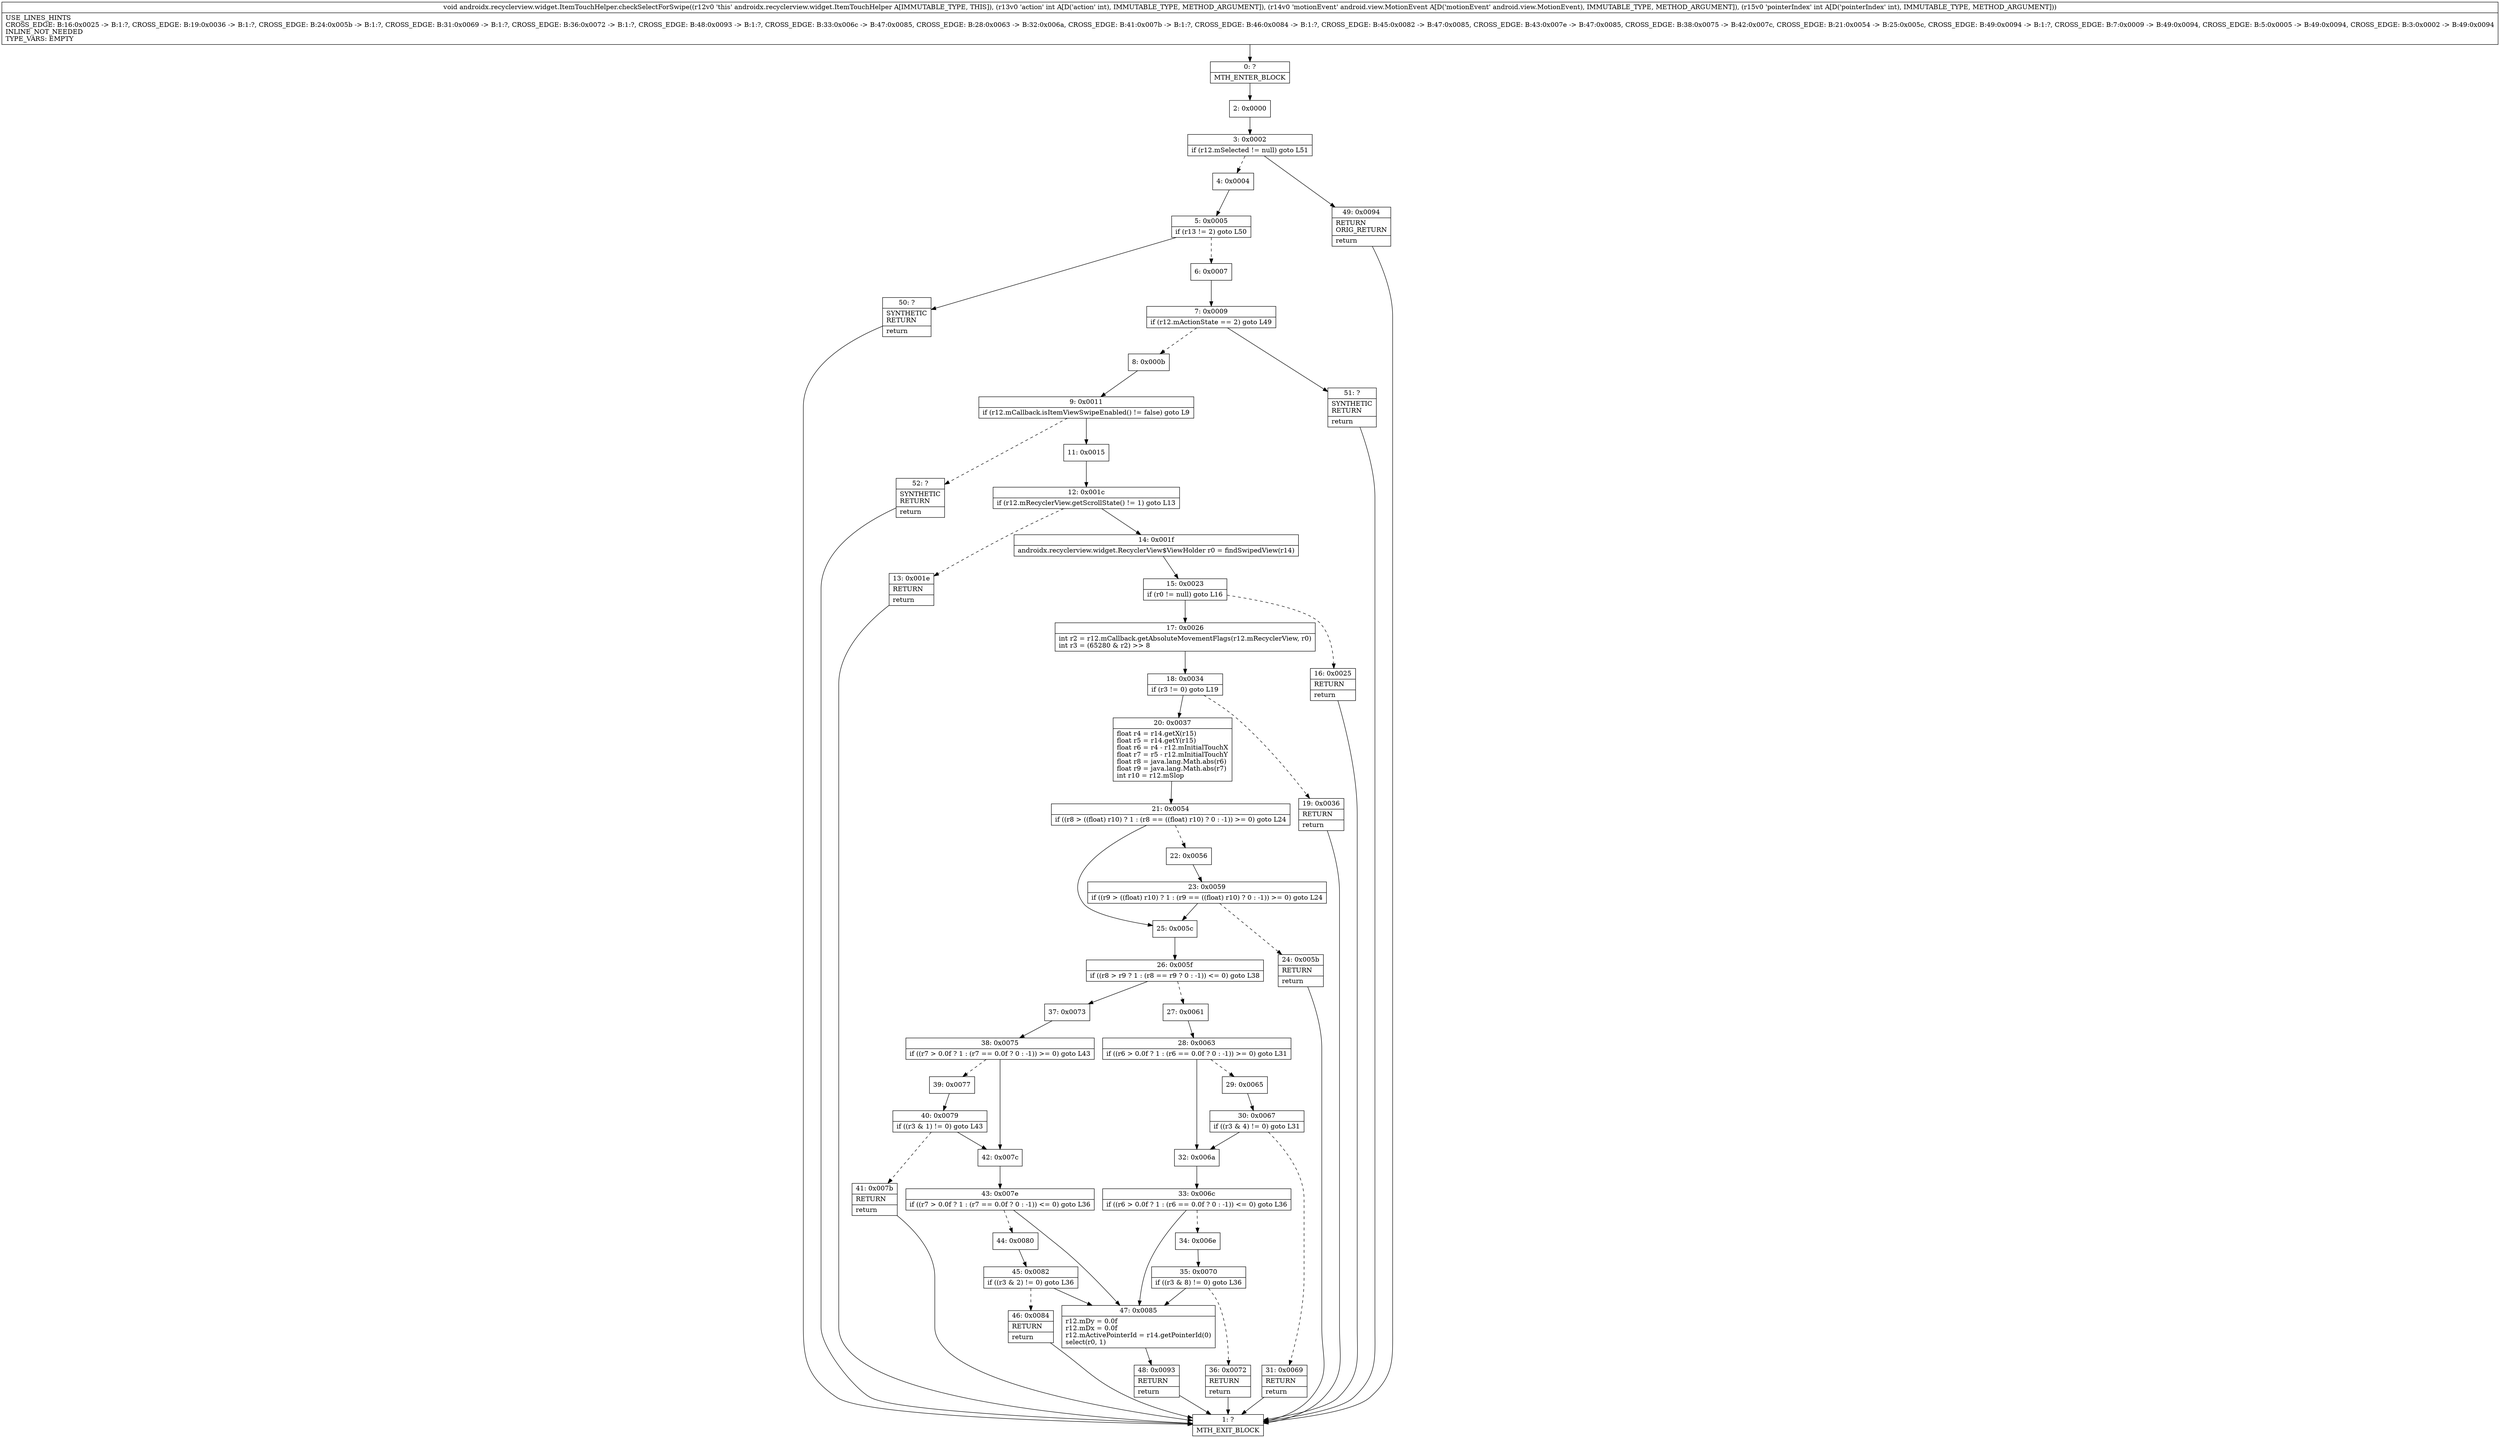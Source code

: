 digraph "CFG forandroidx.recyclerview.widget.ItemTouchHelper.checkSelectForSwipe(ILandroid\/view\/MotionEvent;I)V" {
Node_0 [shape=record,label="{0\:\ ?|MTH_ENTER_BLOCK\l}"];
Node_2 [shape=record,label="{2\:\ 0x0000}"];
Node_3 [shape=record,label="{3\:\ 0x0002|if (r12.mSelected != null) goto L51\l}"];
Node_4 [shape=record,label="{4\:\ 0x0004}"];
Node_5 [shape=record,label="{5\:\ 0x0005|if (r13 != 2) goto L50\l}"];
Node_6 [shape=record,label="{6\:\ 0x0007}"];
Node_7 [shape=record,label="{7\:\ 0x0009|if (r12.mActionState == 2) goto L49\l}"];
Node_8 [shape=record,label="{8\:\ 0x000b}"];
Node_9 [shape=record,label="{9\:\ 0x0011|if (r12.mCallback.isItemViewSwipeEnabled() != false) goto L9\l}"];
Node_11 [shape=record,label="{11\:\ 0x0015}"];
Node_12 [shape=record,label="{12\:\ 0x001c|if (r12.mRecyclerView.getScrollState() != 1) goto L13\l}"];
Node_13 [shape=record,label="{13\:\ 0x001e|RETURN\l|return\l}"];
Node_1 [shape=record,label="{1\:\ ?|MTH_EXIT_BLOCK\l}"];
Node_14 [shape=record,label="{14\:\ 0x001f|androidx.recyclerview.widget.RecyclerView$ViewHolder r0 = findSwipedView(r14)\l}"];
Node_15 [shape=record,label="{15\:\ 0x0023|if (r0 != null) goto L16\l}"];
Node_16 [shape=record,label="{16\:\ 0x0025|RETURN\l|return\l}"];
Node_17 [shape=record,label="{17\:\ 0x0026|int r2 = r12.mCallback.getAbsoluteMovementFlags(r12.mRecyclerView, r0)\lint r3 = (65280 & r2) \>\> 8\l}"];
Node_18 [shape=record,label="{18\:\ 0x0034|if (r3 != 0) goto L19\l}"];
Node_19 [shape=record,label="{19\:\ 0x0036|RETURN\l|return\l}"];
Node_20 [shape=record,label="{20\:\ 0x0037|float r4 = r14.getX(r15)\lfloat r5 = r14.getY(r15)\lfloat r6 = r4 \- r12.mInitialTouchX\lfloat r7 = r5 \- r12.mInitialTouchY\lfloat r8 = java.lang.Math.abs(r6)\lfloat r9 = java.lang.Math.abs(r7)\lint r10 = r12.mSlop\l}"];
Node_21 [shape=record,label="{21\:\ 0x0054|if ((r8 \> ((float) r10) ? 1 : (r8 == ((float) r10) ? 0 : \-1)) \>= 0) goto L24\l}"];
Node_22 [shape=record,label="{22\:\ 0x0056}"];
Node_23 [shape=record,label="{23\:\ 0x0059|if ((r9 \> ((float) r10) ? 1 : (r9 == ((float) r10) ? 0 : \-1)) \>= 0) goto L24\l}"];
Node_24 [shape=record,label="{24\:\ 0x005b|RETURN\l|return\l}"];
Node_25 [shape=record,label="{25\:\ 0x005c}"];
Node_26 [shape=record,label="{26\:\ 0x005f|if ((r8 \> r9 ? 1 : (r8 == r9 ? 0 : \-1)) \<= 0) goto L38\l}"];
Node_27 [shape=record,label="{27\:\ 0x0061}"];
Node_28 [shape=record,label="{28\:\ 0x0063|if ((r6 \> 0.0f ? 1 : (r6 == 0.0f ? 0 : \-1)) \>= 0) goto L31\l}"];
Node_29 [shape=record,label="{29\:\ 0x0065}"];
Node_30 [shape=record,label="{30\:\ 0x0067|if ((r3 & 4) != 0) goto L31\l}"];
Node_31 [shape=record,label="{31\:\ 0x0069|RETURN\l|return\l}"];
Node_32 [shape=record,label="{32\:\ 0x006a}"];
Node_33 [shape=record,label="{33\:\ 0x006c|if ((r6 \> 0.0f ? 1 : (r6 == 0.0f ? 0 : \-1)) \<= 0) goto L36\l}"];
Node_34 [shape=record,label="{34\:\ 0x006e}"];
Node_35 [shape=record,label="{35\:\ 0x0070|if ((r3 & 8) != 0) goto L36\l}"];
Node_36 [shape=record,label="{36\:\ 0x0072|RETURN\l|return\l}"];
Node_47 [shape=record,label="{47\:\ 0x0085|r12.mDy = 0.0f\lr12.mDx = 0.0f\lr12.mActivePointerId = r14.getPointerId(0)\lselect(r0, 1)\l}"];
Node_48 [shape=record,label="{48\:\ 0x0093|RETURN\l|return\l}"];
Node_37 [shape=record,label="{37\:\ 0x0073}"];
Node_38 [shape=record,label="{38\:\ 0x0075|if ((r7 \> 0.0f ? 1 : (r7 == 0.0f ? 0 : \-1)) \>= 0) goto L43\l}"];
Node_39 [shape=record,label="{39\:\ 0x0077}"];
Node_40 [shape=record,label="{40\:\ 0x0079|if ((r3 & 1) != 0) goto L43\l}"];
Node_41 [shape=record,label="{41\:\ 0x007b|RETURN\l|return\l}"];
Node_42 [shape=record,label="{42\:\ 0x007c}"];
Node_43 [shape=record,label="{43\:\ 0x007e|if ((r7 \> 0.0f ? 1 : (r7 == 0.0f ? 0 : \-1)) \<= 0) goto L36\l}"];
Node_44 [shape=record,label="{44\:\ 0x0080}"];
Node_45 [shape=record,label="{45\:\ 0x0082|if ((r3 & 2) != 0) goto L36\l}"];
Node_46 [shape=record,label="{46\:\ 0x0084|RETURN\l|return\l}"];
Node_52 [shape=record,label="{52\:\ ?|SYNTHETIC\lRETURN\l|return\l}"];
Node_51 [shape=record,label="{51\:\ ?|SYNTHETIC\lRETURN\l|return\l}"];
Node_50 [shape=record,label="{50\:\ ?|SYNTHETIC\lRETURN\l|return\l}"];
Node_49 [shape=record,label="{49\:\ 0x0094|RETURN\lORIG_RETURN\l|return\l}"];
MethodNode[shape=record,label="{void androidx.recyclerview.widget.ItemTouchHelper.checkSelectForSwipe((r12v0 'this' androidx.recyclerview.widget.ItemTouchHelper A[IMMUTABLE_TYPE, THIS]), (r13v0 'action' int A[D('action' int), IMMUTABLE_TYPE, METHOD_ARGUMENT]), (r14v0 'motionEvent' android.view.MotionEvent A[D('motionEvent' android.view.MotionEvent), IMMUTABLE_TYPE, METHOD_ARGUMENT]), (r15v0 'pointerIndex' int A[D('pointerIndex' int), IMMUTABLE_TYPE, METHOD_ARGUMENT]))  | USE_LINES_HINTS\lCROSS_EDGE: B:16:0x0025 \-\> B:1:?, CROSS_EDGE: B:19:0x0036 \-\> B:1:?, CROSS_EDGE: B:24:0x005b \-\> B:1:?, CROSS_EDGE: B:31:0x0069 \-\> B:1:?, CROSS_EDGE: B:36:0x0072 \-\> B:1:?, CROSS_EDGE: B:48:0x0093 \-\> B:1:?, CROSS_EDGE: B:33:0x006c \-\> B:47:0x0085, CROSS_EDGE: B:28:0x0063 \-\> B:32:0x006a, CROSS_EDGE: B:41:0x007b \-\> B:1:?, CROSS_EDGE: B:46:0x0084 \-\> B:1:?, CROSS_EDGE: B:45:0x0082 \-\> B:47:0x0085, CROSS_EDGE: B:43:0x007e \-\> B:47:0x0085, CROSS_EDGE: B:38:0x0075 \-\> B:42:0x007c, CROSS_EDGE: B:21:0x0054 \-\> B:25:0x005c, CROSS_EDGE: B:49:0x0094 \-\> B:1:?, CROSS_EDGE: B:7:0x0009 \-\> B:49:0x0094, CROSS_EDGE: B:5:0x0005 \-\> B:49:0x0094, CROSS_EDGE: B:3:0x0002 \-\> B:49:0x0094\lINLINE_NOT_NEEDED\lTYPE_VARS: EMPTY\l}"];
MethodNode -> Node_0;Node_0 -> Node_2;
Node_2 -> Node_3;
Node_3 -> Node_4[style=dashed];
Node_3 -> Node_49;
Node_4 -> Node_5;
Node_5 -> Node_6[style=dashed];
Node_5 -> Node_50;
Node_6 -> Node_7;
Node_7 -> Node_8[style=dashed];
Node_7 -> Node_51;
Node_8 -> Node_9;
Node_9 -> Node_11;
Node_9 -> Node_52[style=dashed];
Node_11 -> Node_12;
Node_12 -> Node_13[style=dashed];
Node_12 -> Node_14;
Node_13 -> Node_1;
Node_14 -> Node_15;
Node_15 -> Node_16[style=dashed];
Node_15 -> Node_17;
Node_16 -> Node_1;
Node_17 -> Node_18;
Node_18 -> Node_19[style=dashed];
Node_18 -> Node_20;
Node_19 -> Node_1;
Node_20 -> Node_21;
Node_21 -> Node_22[style=dashed];
Node_21 -> Node_25;
Node_22 -> Node_23;
Node_23 -> Node_24[style=dashed];
Node_23 -> Node_25;
Node_24 -> Node_1;
Node_25 -> Node_26;
Node_26 -> Node_27[style=dashed];
Node_26 -> Node_37;
Node_27 -> Node_28;
Node_28 -> Node_29[style=dashed];
Node_28 -> Node_32;
Node_29 -> Node_30;
Node_30 -> Node_31[style=dashed];
Node_30 -> Node_32;
Node_31 -> Node_1;
Node_32 -> Node_33;
Node_33 -> Node_34[style=dashed];
Node_33 -> Node_47;
Node_34 -> Node_35;
Node_35 -> Node_36[style=dashed];
Node_35 -> Node_47;
Node_36 -> Node_1;
Node_47 -> Node_48;
Node_48 -> Node_1;
Node_37 -> Node_38;
Node_38 -> Node_39[style=dashed];
Node_38 -> Node_42;
Node_39 -> Node_40;
Node_40 -> Node_41[style=dashed];
Node_40 -> Node_42;
Node_41 -> Node_1;
Node_42 -> Node_43;
Node_43 -> Node_44[style=dashed];
Node_43 -> Node_47;
Node_44 -> Node_45;
Node_45 -> Node_46[style=dashed];
Node_45 -> Node_47;
Node_46 -> Node_1;
Node_52 -> Node_1;
Node_51 -> Node_1;
Node_50 -> Node_1;
Node_49 -> Node_1;
}

